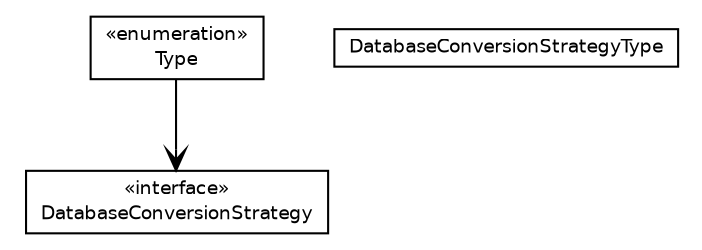 #!/usr/local/bin/dot
#
# Class diagram 
# Generated by UMLGraph version R5_6 (http://www.umlgraph.org/)
#

digraph G {
	edge [fontname="Helvetica",fontsize=10,labelfontname="Helvetica",labelfontsize=10];
	node [fontname="Helvetica",fontsize=10,shape=plaintext];
	nodesep=0.25;
	ranksep=0.5;
	// net.ljcomputing.database.strategy.DatabaseConversionStrategy
	c139 [label=<<table title="net.ljcomputing.database.strategy.DatabaseConversionStrategy" border="0" cellborder="1" cellspacing="0" cellpadding="2" port="p" href="./DatabaseConversionStrategy.html">
		<tr><td><table border="0" cellspacing="0" cellpadding="1">
<tr><td align="center" balign="center"> &#171;interface&#187; </td></tr>
<tr><td align="center" balign="center"> DatabaseConversionStrategy </td></tr>
		</table></td></tr>
		</table>>, URL="./DatabaseConversionStrategy.html", fontname="Helvetica", fontcolor="black", fontsize=9.0];
	// net.ljcomputing.database.strategy.DatabaseConversionStrategyType
	c140 [label=<<table title="net.ljcomputing.database.strategy.DatabaseConversionStrategyType" border="0" cellborder="1" cellspacing="0" cellpadding="2" port="p" href="./DatabaseConversionStrategyType.html">
		<tr><td><table border="0" cellspacing="0" cellpadding="1">
<tr><td align="center" balign="center"> DatabaseConversionStrategyType </td></tr>
		</table></td></tr>
		</table>>, URL="./DatabaseConversionStrategyType.html", fontname="Helvetica", fontcolor="black", fontsize=9.0];
	// net.ljcomputing.database.strategy.DatabaseConversionStrategyType.Type
	c141 [label=<<table title="net.ljcomputing.database.strategy.DatabaseConversionStrategyType.Type" border="0" cellborder="1" cellspacing="0" cellpadding="2" port="p" href="./DatabaseConversionStrategyType.Type.html">
		<tr><td><table border="0" cellspacing="0" cellpadding="1">
<tr><td align="center" balign="center"> &#171;enumeration&#187; </td></tr>
<tr><td align="center" balign="center"> Type </td></tr>
		</table></td></tr>
		</table>>, URL="./DatabaseConversionStrategyType.Type.html", fontname="Helvetica", fontcolor="black", fontsize=9.0];
	// net.ljcomputing.database.strategy.DatabaseConversionStrategyType.Type NAVASSOC net.ljcomputing.database.strategy.DatabaseConversionStrategy
	c141:p -> c139:p [taillabel="", label="", headlabel="", fontname="Helvetica", fontcolor="black", fontsize=10.0, color="black", arrowhead=open];
}

